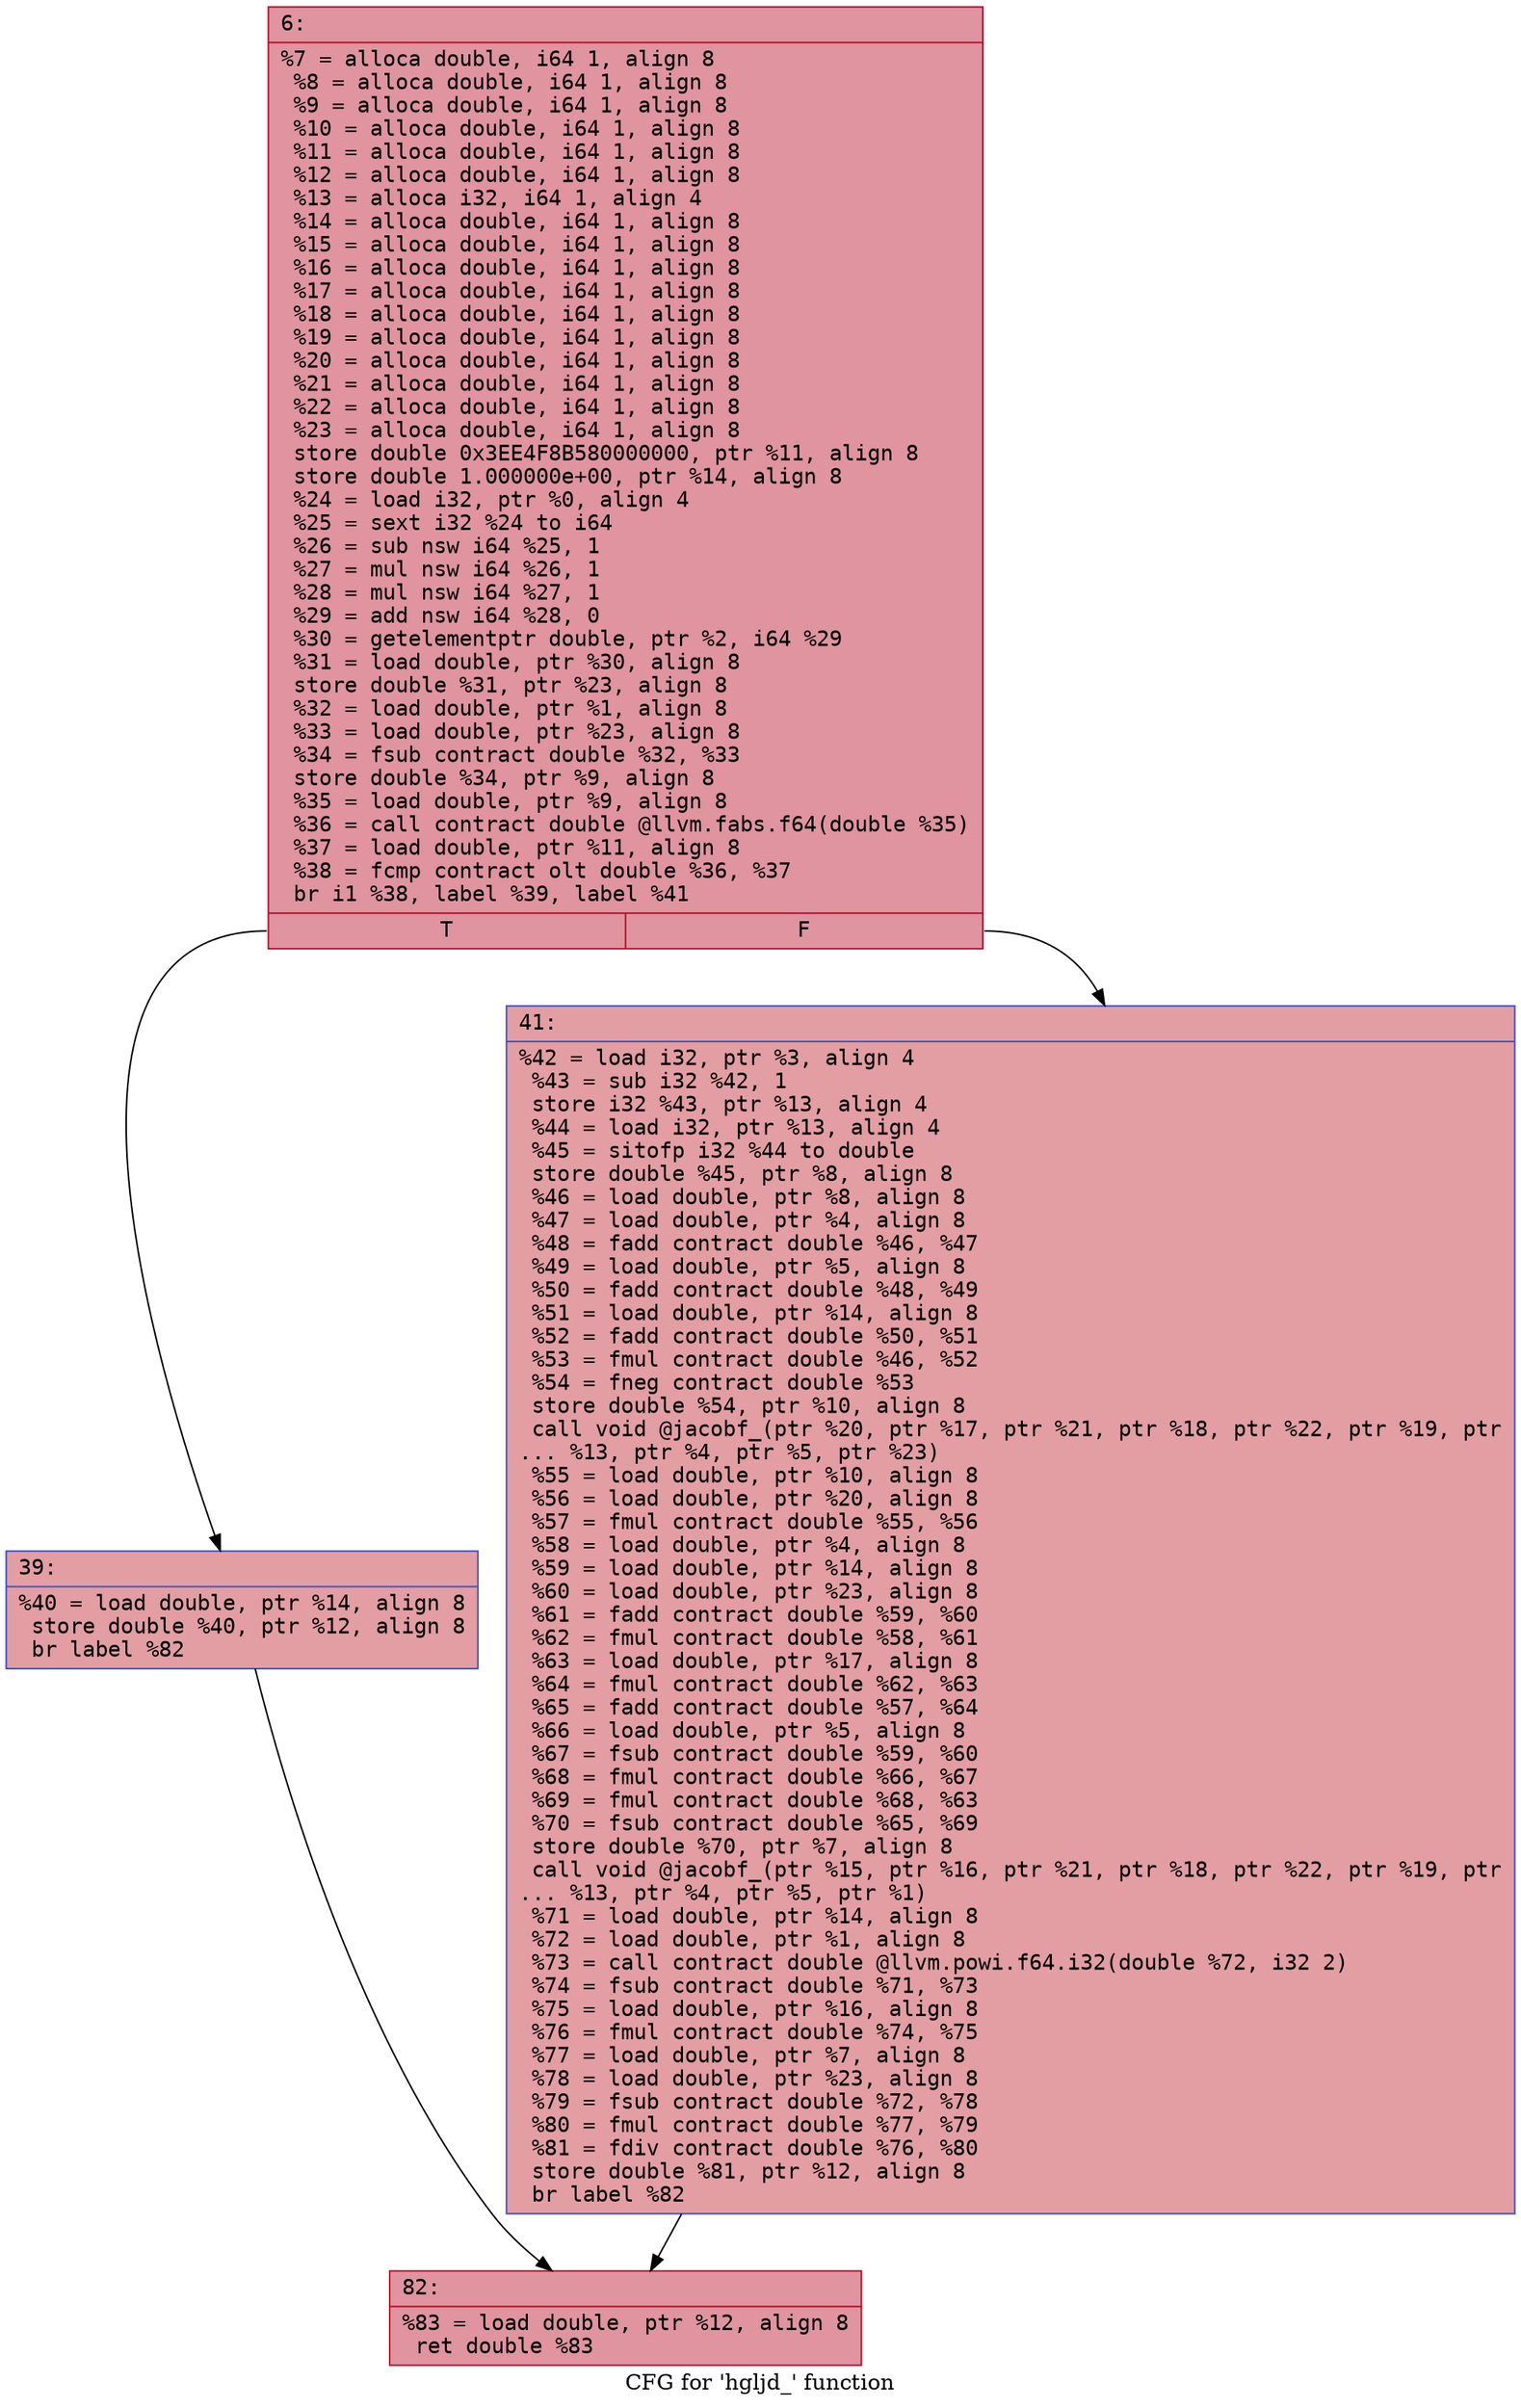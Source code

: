 digraph "CFG for 'hgljd_' function" {
	label="CFG for 'hgljd_' function";

	Node0x55ec1732b580 [shape=record,color="#b70d28ff", style=filled, fillcolor="#b70d2870" fontname="Courier",label="{6:\l|  %7 = alloca double, i64 1, align 8\l  %8 = alloca double, i64 1, align 8\l  %9 = alloca double, i64 1, align 8\l  %10 = alloca double, i64 1, align 8\l  %11 = alloca double, i64 1, align 8\l  %12 = alloca double, i64 1, align 8\l  %13 = alloca i32, i64 1, align 4\l  %14 = alloca double, i64 1, align 8\l  %15 = alloca double, i64 1, align 8\l  %16 = alloca double, i64 1, align 8\l  %17 = alloca double, i64 1, align 8\l  %18 = alloca double, i64 1, align 8\l  %19 = alloca double, i64 1, align 8\l  %20 = alloca double, i64 1, align 8\l  %21 = alloca double, i64 1, align 8\l  %22 = alloca double, i64 1, align 8\l  %23 = alloca double, i64 1, align 8\l  store double 0x3EE4F8B580000000, ptr %11, align 8\l  store double 1.000000e+00, ptr %14, align 8\l  %24 = load i32, ptr %0, align 4\l  %25 = sext i32 %24 to i64\l  %26 = sub nsw i64 %25, 1\l  %27 = mul nsw i64 %26, 1\l  %28 = mul nsw i64 %27, 1\l  %29 = add nsw i64 %28, 0\l  %30 = getelementptr double, ptr %2, i64 %29\l  %31 = load double, ptr %30, align 8\l  store double %31, ptr %23, align 8\l  %32 = load double, ptr %1, align 8\l  %33 = load double, ptr %23, align 8\l  %34 = fsub contract double %32, %33\l  store double %34, ptr %9, align 8\l  %35 = load double, ptr %9, align 8\l  %36 = call contract double @llvm.fabs.f64(double %35)\l  %37 = load double, ptr %11, align 8\l  %38 = fcmp contract olt double %36, %37\l  br i1 %38, label %39, label %41\l|{<s0>T|<s1>F}}"];
	Node0x55ec1732b580:s0 -> Node0x55ec1732d820[tooltip="6 -> 39\nProbability 50.00%" ];
	Node0x55ec1732b580:s1 -> Node0x55ec1732d870[tooltip="6 -> 41\nProbability 50.00%" ];
	Node0x55ec1732d820 [shape=record,color="#3d50c3ff", style=filled, fillcolor="#be242e70" fontname="Courier",label="{39:\l|  %40 = load double, ptr %14, align 8\l  store double %40, ptr %12, align 8\l  br label %82\l}"];
	Node0x55ec1732d820 -> Node0x55ec1732da90[tooltip="39 -> 82\nProbability 100.00%" ];
	Node0x55ec1732d870 [shape=record,color="#3d50c3ff", style=filled, fillcolor="#be242e70" fontname="Courier",label="{41:\l|  %42 = load i32, ptr %3, align 4\l  %43 = sub i32 %42, 1\l  store i32 %43, ptr %13, align 4\l  %44 = load i32, ptr %13, align 4\l  %45 = sitofp i32 %44 to double\l  store double %45, ptr %8, align 8\l  %46 = load double, ptr %8, align 8\l  %47 = load double, ptr %4, align 8\l  %48 = fadd contract double %46, %47\l  %49 = load double, ptr %5, align 8\l  %50 = fadd contract double %48, %49\l  %51 = load double, ptr %14, align 8\l  %52 = fadd contract double %50, %51\l  %53 = fmul contract double %46, %52\l  %54 = fneg contract double %53\l  store double %54, ptr %10, align 8\l  call void @jacobf_(ptr %20, ptr %17, ptr %21, ptr %18, ptr %22, ptr %19, ptr\l... %13, ptr %4, ptr %5, ptr %23)\l  %55 = load double, ptr %10, align 8\l  %56 = load double, ptr %20, align 8\l  %57 = fmul contract double %55, %56\l  %58 = load double, ptr %4, align 8\l  %59 = load double, ptr %14, align 8\l  %60 = load double, ptr %23, align 8\l  %61 = fadd contract double %59, %60\l  %62 = fmul contract double %58, %61\l  %63 = load double, ptr %17, align 8\l  %64 = fmul contract double %62, %63\l  %65 = fadd contract double %57, %64\l  %66 = load double, ptr %5, align 8\l  %67 = fsub contract double %59, %60\l  %68 = fmul contract double %66, %67\l  %69 = fmul contract double %68, %63\l  %70 = fsub contract double %65, %69\l  store double %70, ptr %7, align 8\l  call void @jacobf_(ptr %15, ptr %16, ptr %21, ptr %18, ptr %22, ptr %19, ptr\l... %13, ptr %4, ptr %5, ptr %1)\l  %71 = load double, ptr %14, align 8\l  %72 = load double, ptr %1, align 8\l  %73 = call contract double @llvm.powi.f64.i32(double %72, i32 2)\l  %74 = fsub contract double %71, %73\l  %75 = load double, ptr %16, align 8\l  %76 = fmul contract double %74, %75\l  %77 = load double, ptr %7, align 8\l  %78 = load double, ptr %23, align 8\l  %79 = fsub contract double %72, %78\l  %80 = fmul contract double %77, %79\l  %81 = fdiv contract double %76, %80\l  store double %81, ptr %12, align 8\l  br label %82\l}"];
	Node0x55ec1732d870 -> Node0x55ec1732da90[tooltip="41 -> 82\nProbability 100.00%" ];
	Node0x55ec1732da90 [shape=record,color="#b70d28ff", style=filled, fillcolor="#b70d2870" fontname="Courier",label="{82:\l|  %83 = load double, ptr %12, align 8\l  ret double %83\l}"];
}
